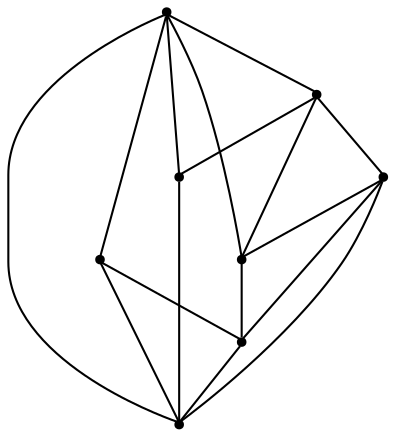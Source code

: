 graph {
  node [shape=point,comment="{\"directed\":false,\"doi\":\"10.1007/978-3-540-70904-6_40\",\"figure\":\"1 (3)\"}"]

  v0 [pos="981.3741824127907,316.29974047342944"]
  v1 [pos="888.7622047601743,478.42157681783044"]
  v2 [pos="866.0006631540698,373.97472063700366"]
  v3 [pos="842.893223110465,454.7216256459555"]
  v4 [pos="819.8170694040698,558.5716088612876"]
  v5 [pos="773.6678461119185,350.9049574534099"]
  v6 [pos="796.7419649345929,454.72162564595544"]
  v7 [pos="658.2943109556686,316.2997404734294"]

  v0 -- v7 [id="-2",pos="981.3741824127907,316.29974047342944 819.8149709302326,235.5581124623617 819.8149709302326,235.5581124623617 819.8149709302326,235.5581124623617 658.2943109556686,316.2997404734294 658.2943109556686,316.2997404734294 658.2943109556686,316.2997404734294"]
  v0 -- v1 [id="-3",pos="981.3741824127907,316.29974047342944 981.3741824127907,431.65389696757006 981.3741824127907,431.65389696757006 981.3741824127907,431.65389696757006 888.7622047601743,478.42157681783044 888.7622047601743,478.42157681783044 888.7622047601743,478.42157681783044"]
  v7 -- v4 [id="-5",pos="658.2943109556686,316.2997404734294 658.293277616279,477.8287728627524 658.293277616279,477.8287728627524 658.293277616279,477.8287728627524 819.8170694040698,558.5716088612876 819.8170694040698,558.5716088612876 819.8170694040698,558.5716088612876"]
  v7 -- v5 [id="-10",pos="658.2943109556686,316.2997404734294 704.4101653343023,316.3038094838461 704.4101653343023,316.3038094838461 704.4101653343023,316.3038094838461 773.6678461119185,350.9049574534099 773.6678461119185,350.9049574534099 773.6678461119185,350.9049574534099"]
  v5 -- v6 [id="-11",pos="773.6678461119185,350.9049574534099 773.6688953488372,420.12054125467944 773.6688953488372,420.12054125467944 773.6688953488372,420.12054125467944 796.7419649345929,454.72162564595544 796.7419649345929,454.72162564595544 796.7419649345929,454.72162564595544"]
  v6 -- v7 [id="-14",pos="796.7419649345929,454.72162564595544 681.3684138808139,397.0497608184815 681.3684138808139,397.0497608184815 681.3684138808139,397.0497608184815 658.2943109556686,316.2997404734294 658.2943109556686,316.2997404734294 658.2943109556686,316.2997404734294"]
  v6 -- v4 [id="-15",pos="796.7419649345929,454.72162564595544 796.739898255814,523.9705880482993 796.739898255814,523.9705880482993 796.739898255814,523.9705880482993 819.8170694040698,558.5716088612876 819.8170694040698,558.5716088612876 819.8170694040698,558.5716088612876"]
  v6 -- v3 [id="-17",pos="796.7419649345929,454.72162564595544 819.8149709302326,443.2205677032472 819.8149709302326,443.2205677032472 819.8149709302326,443.2205677032472 842.893223110465,454.7216256459555 842.893223110465,454.7216256459555 842.893223110465,454.7216256459555"]
  v0 -- v3 [id="-18",pos="981.3741824127907,316.29974047342944 958.3033066860465,397.0497608184815 958.3033066860465,397.0497608184815 958.3033066860465,397.0497608184815 842.893223110465,454.7216256459555 842.893223110465,454.7216256459555 842.893223110465,454.7216256459555"]
  v0 -- v2 [id="-20",pos="981.3741824127907,316.29974047342944 935.1905886627907,339.37484423319506 935.1905886627907,339.37484423319506 935.1905886627907,339.37484423319506 866.0006631540698,373.97472063700366 866.0006631540698,373.97472063700366 866.0006631540698,373.97472063700366"]
  v0 -- v5 [id="-21",pos="981.3741824127907,316.29974047342944 889.0737645348837,293.2330290476482 889.0737645348837,293.2330290476482 889.0737645348837,293.2330290476482 773.6678461119185,350.9049574534099 773.6678461119185,350.9049574534099 773.6678461119185,350.9049574534099"]
  v5 -- v2 [id="-23",pos="773.6678461119185,350.9049574534099 819.8149709302326,350.9079456329346 819.8149709302326,350.9079456329346 819.8149709302326,350.9079456329346 866.0006631540698,373.97472063700366 866.0006631540698,373.97472063700366 866.0006631540698,373.97472063700366"]
  v1 -- v4 [id="-25",pos="888.7622047601743,478.42157681783044 889.0737645348837,523.9705880482993 889.0737645348837,523.9705880482993 889.0737645348837,523.9705880482993 819.8170694040698,558.5716088612876 819.8170694040698,558.5716088612876 819.8170694040698,558.5716088612876"]
  v1 -- v3 [id="-26",pos="888.7622047601743,478.42157681783044 865.9985646802326,466.2956714630128 865.9985646802326,466.2956714630128 865.9985646802326,466.2956714630128 842.893223110465,454.7216256459555 842.893223110465,454.7216256459555 842.893223110465,454.7216256459555"]
  v2 -- v3 [id="-27",pos="866.0006631540698,373.97472063700366 865.9985646802326,420.12054125467944 865.9985646802326,420.12054125467944 865.9985646802326,420.12054125467944 842.893223110465,454.7216256459555 842.893223110465,454.7216256459555 842.893223110465,454.7216256459555"]
  v4 -- v3 [id="-28",pos="819.8170694040698,558.5716088612876 842.8942405523255,523.9705880482993 842.8942405523255,523.9705880482993 842.8942405523255,523.9705880482993 842.893223110465,454.7216256459555 842.893223110465,454.7216256459555 842.893223110465,454.7216256459555"]
}